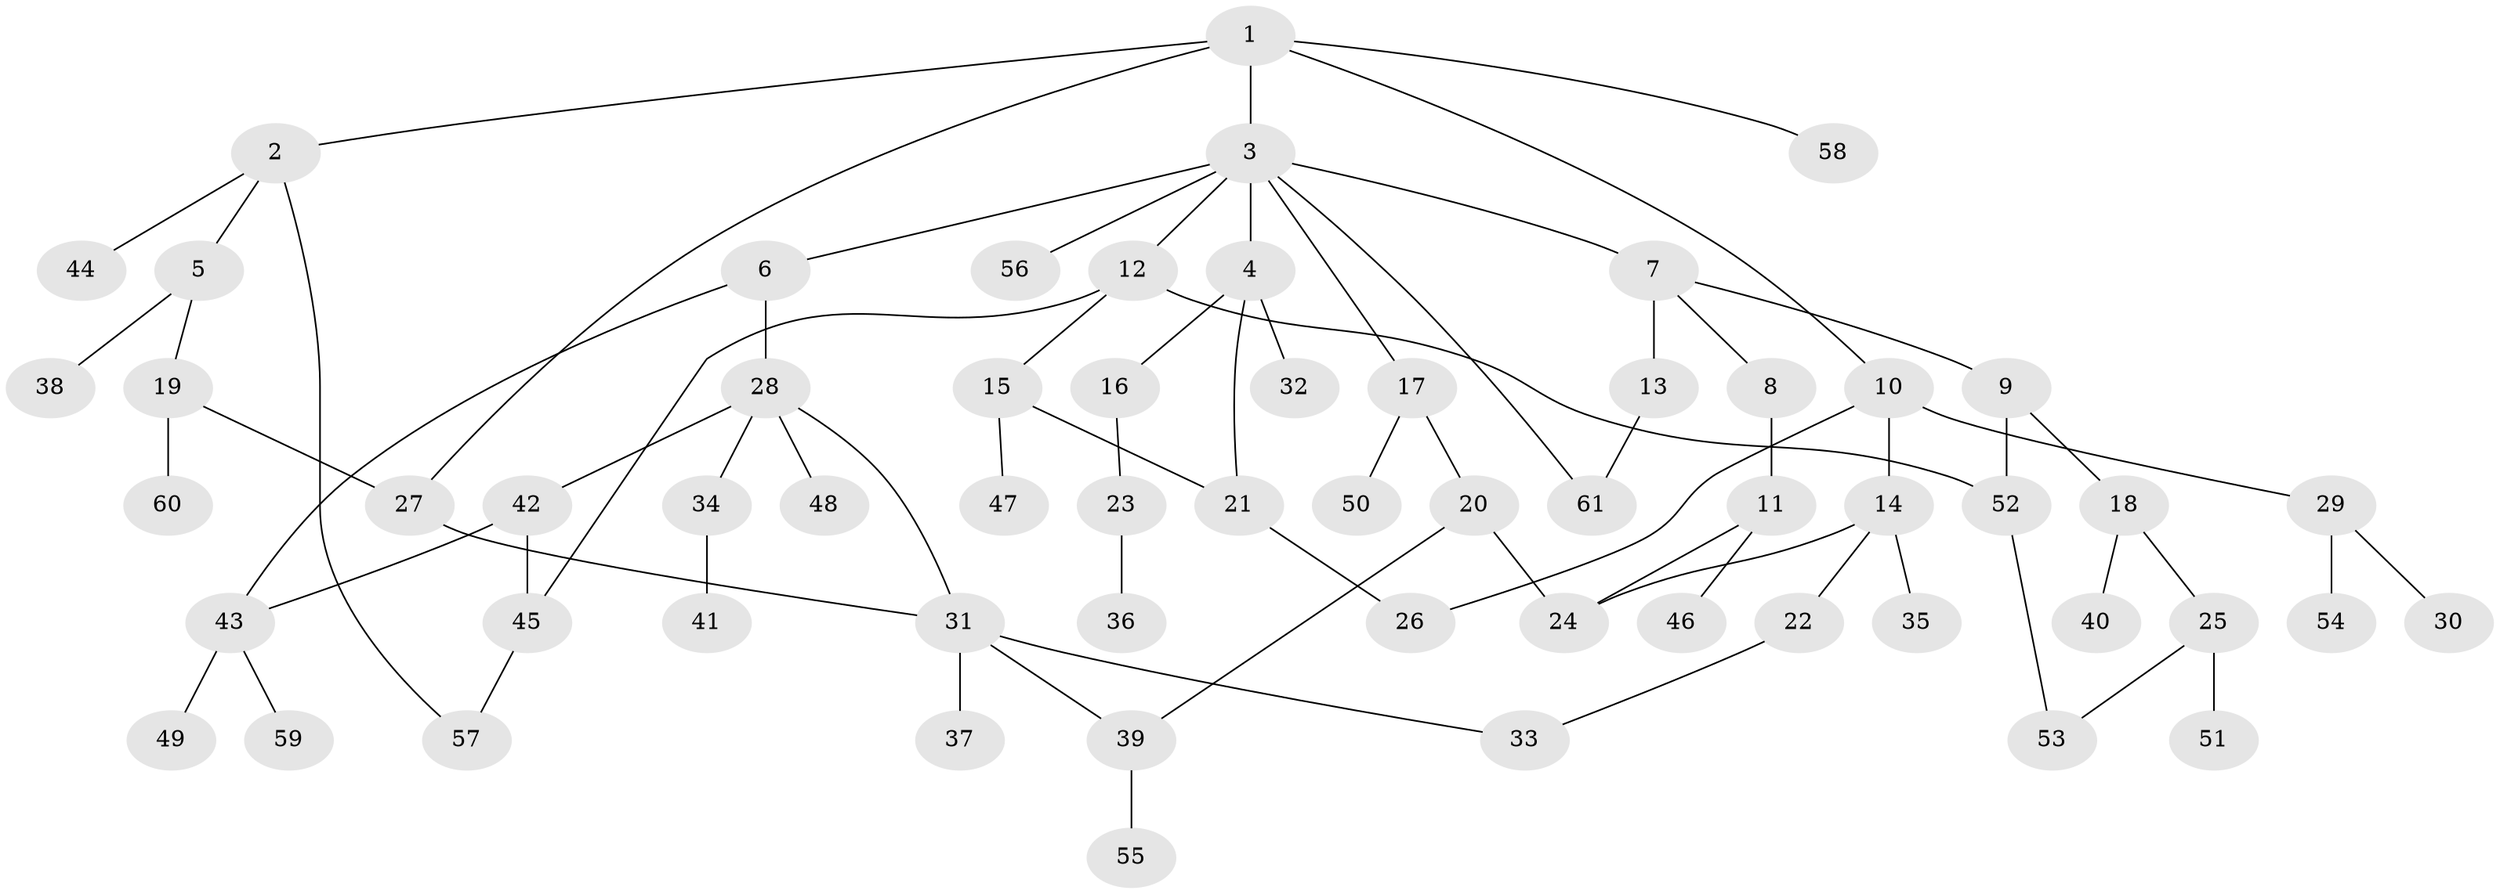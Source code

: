 // coarse degree distribution, {5: 0.1, 1: 0.5666666666666667, 4: 0.13333333333333333, 2: 0.1, 6: 0.03333333333333333, 9: 0.03333333333333333, 3: 0.03333333333333333}
// Generated by graph-tools (version 1.1) at 2025/44/03/04/25 21:44:40]
// undirected, 61 vertices, 74 edges
graph export_dot {
graph [start="1"]
  node [color=gray90,style=filled];
  1;
  2;
  3;
  4;
  5;
  6;
  7;
  8;
  9;
  10;
  11;
  12;
  13;
  14;
  15;
  16;
  17;
  18;
  19;
  20;
  21;
  22;
  23;
  24;
  25;
  26;
  27;
  28;
  29;
  30;
  31;
  32;
  33;
  34;
  35;
  36;
  37;
  38;
  39;
  40;
  41;
  42;
  43;
  44;
  45;
  46;
  47;
  48;
  49;
  50;
  51;
  52;
  53;
  54;
  55;
  56;
  57;
  58;
  59;
  60;
  61;
  1 -- 2;
  1 -- 3;
  1 -- 10;
  1 -- 58;
  1 -- 27;
  2 -- 5;
  2 -- 44;
  2 -- 57;
  3 -- 4;
  3 -- 6;
  3 -- 7;
  3 -- 12;
  3 -- 17;
  3 -- 56;
  3 -- 61;
  4 -- 16;
  4 -- 32;
  4 -- 21;
  5 -- 19;
  5 -- 38;
  6 -- 28;
  6 -- 43;
  7 -- 8;
  7 -- 9;
  7 -- 13;
  8 -- 11;
  9 -- 18;
  9 -- 52;
  10 -- 14;
  10 -- 26;
  10 -- 29;
  11 -- 46;
  11 -- 24;
  12 -- 15;
  12 -- 52;
  12 -- 45;
  13 -- 61;
  14 -- 22;
  14 -- 24;
  14 -- 35;
  15 -- 21;
  15 -- 47;
  16 -- 23;
  17 -- 20;
  17 -- 50;
  18 -- 25;
  18 -- 40;
  19 -- 27;
  19 -- 60;
  20 -- 24;
  20 -- 39;
  21 -- 26;
  22 -- 33;
  23 -- 36;
  25 -- 51;
  25 -- 53;
  27 -- 31;
  28 -- 34;
  28 -- 42;
  28 -- 48;
  28 -- 31;
  29 -- 30;
  29 -- 54;
  31 -- 33;
  31 -- 37;
  31 -- 39;
  34 -- 41;
  39 -- 55;
  42 -- 45;
  42 -- 43;
  43 -- 49;
  43 -- 59;
  45 -- 57;
  52 -- 53;
}
